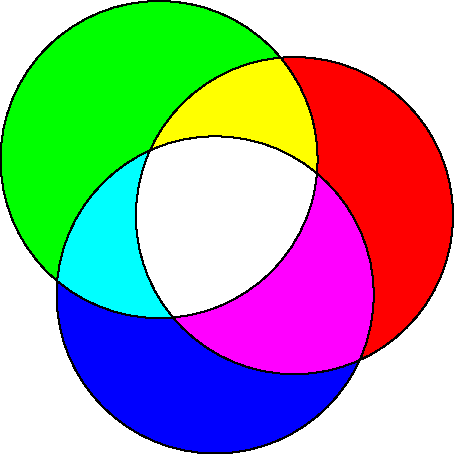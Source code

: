size(8cm,0);

path a,b,c;
a = shift(1,0)*scale(2)*unitcircle;
b = rotate(135)*a;
c = rotate(135)*b;

fill(a, red);
fill(b, green);
fill(c, blue);
fill(buildcycle(a,b), red + green);
fill(buildcycle(b,c), green + blue);
fill(buildcycle(c,a), blue + red);
fill(buildcycle(a,b,c), white);

draw(a^^b^^c);